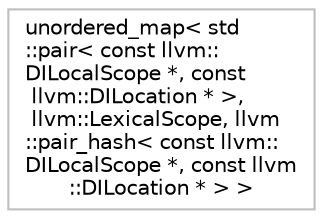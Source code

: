 digraph "Graphical Class Hierarchy"
{
 // LATEX_PDF_SIZE
  bgcolor="transparent";
  edge [fontname="Helvetica",fontsize="10",labelfontname="Helvetica",labelfontsize="10"];
  node [fontname="Helvetica",fontsize="10",shape=record];
  rankdir="LR";
  Node0 [label="unordered_map\< std\l::pair\< const llvm::\lDILocalScope *, const\l llvm::DILocation * \>,\l llvm::LexicalScope, llvm\l::pair_hash\< const llvm::\lDILocalScope *, const llvm\l::DILocation * \> \>",height=0.2,width=0.4,color="grey75",tooltip=" "];
}
